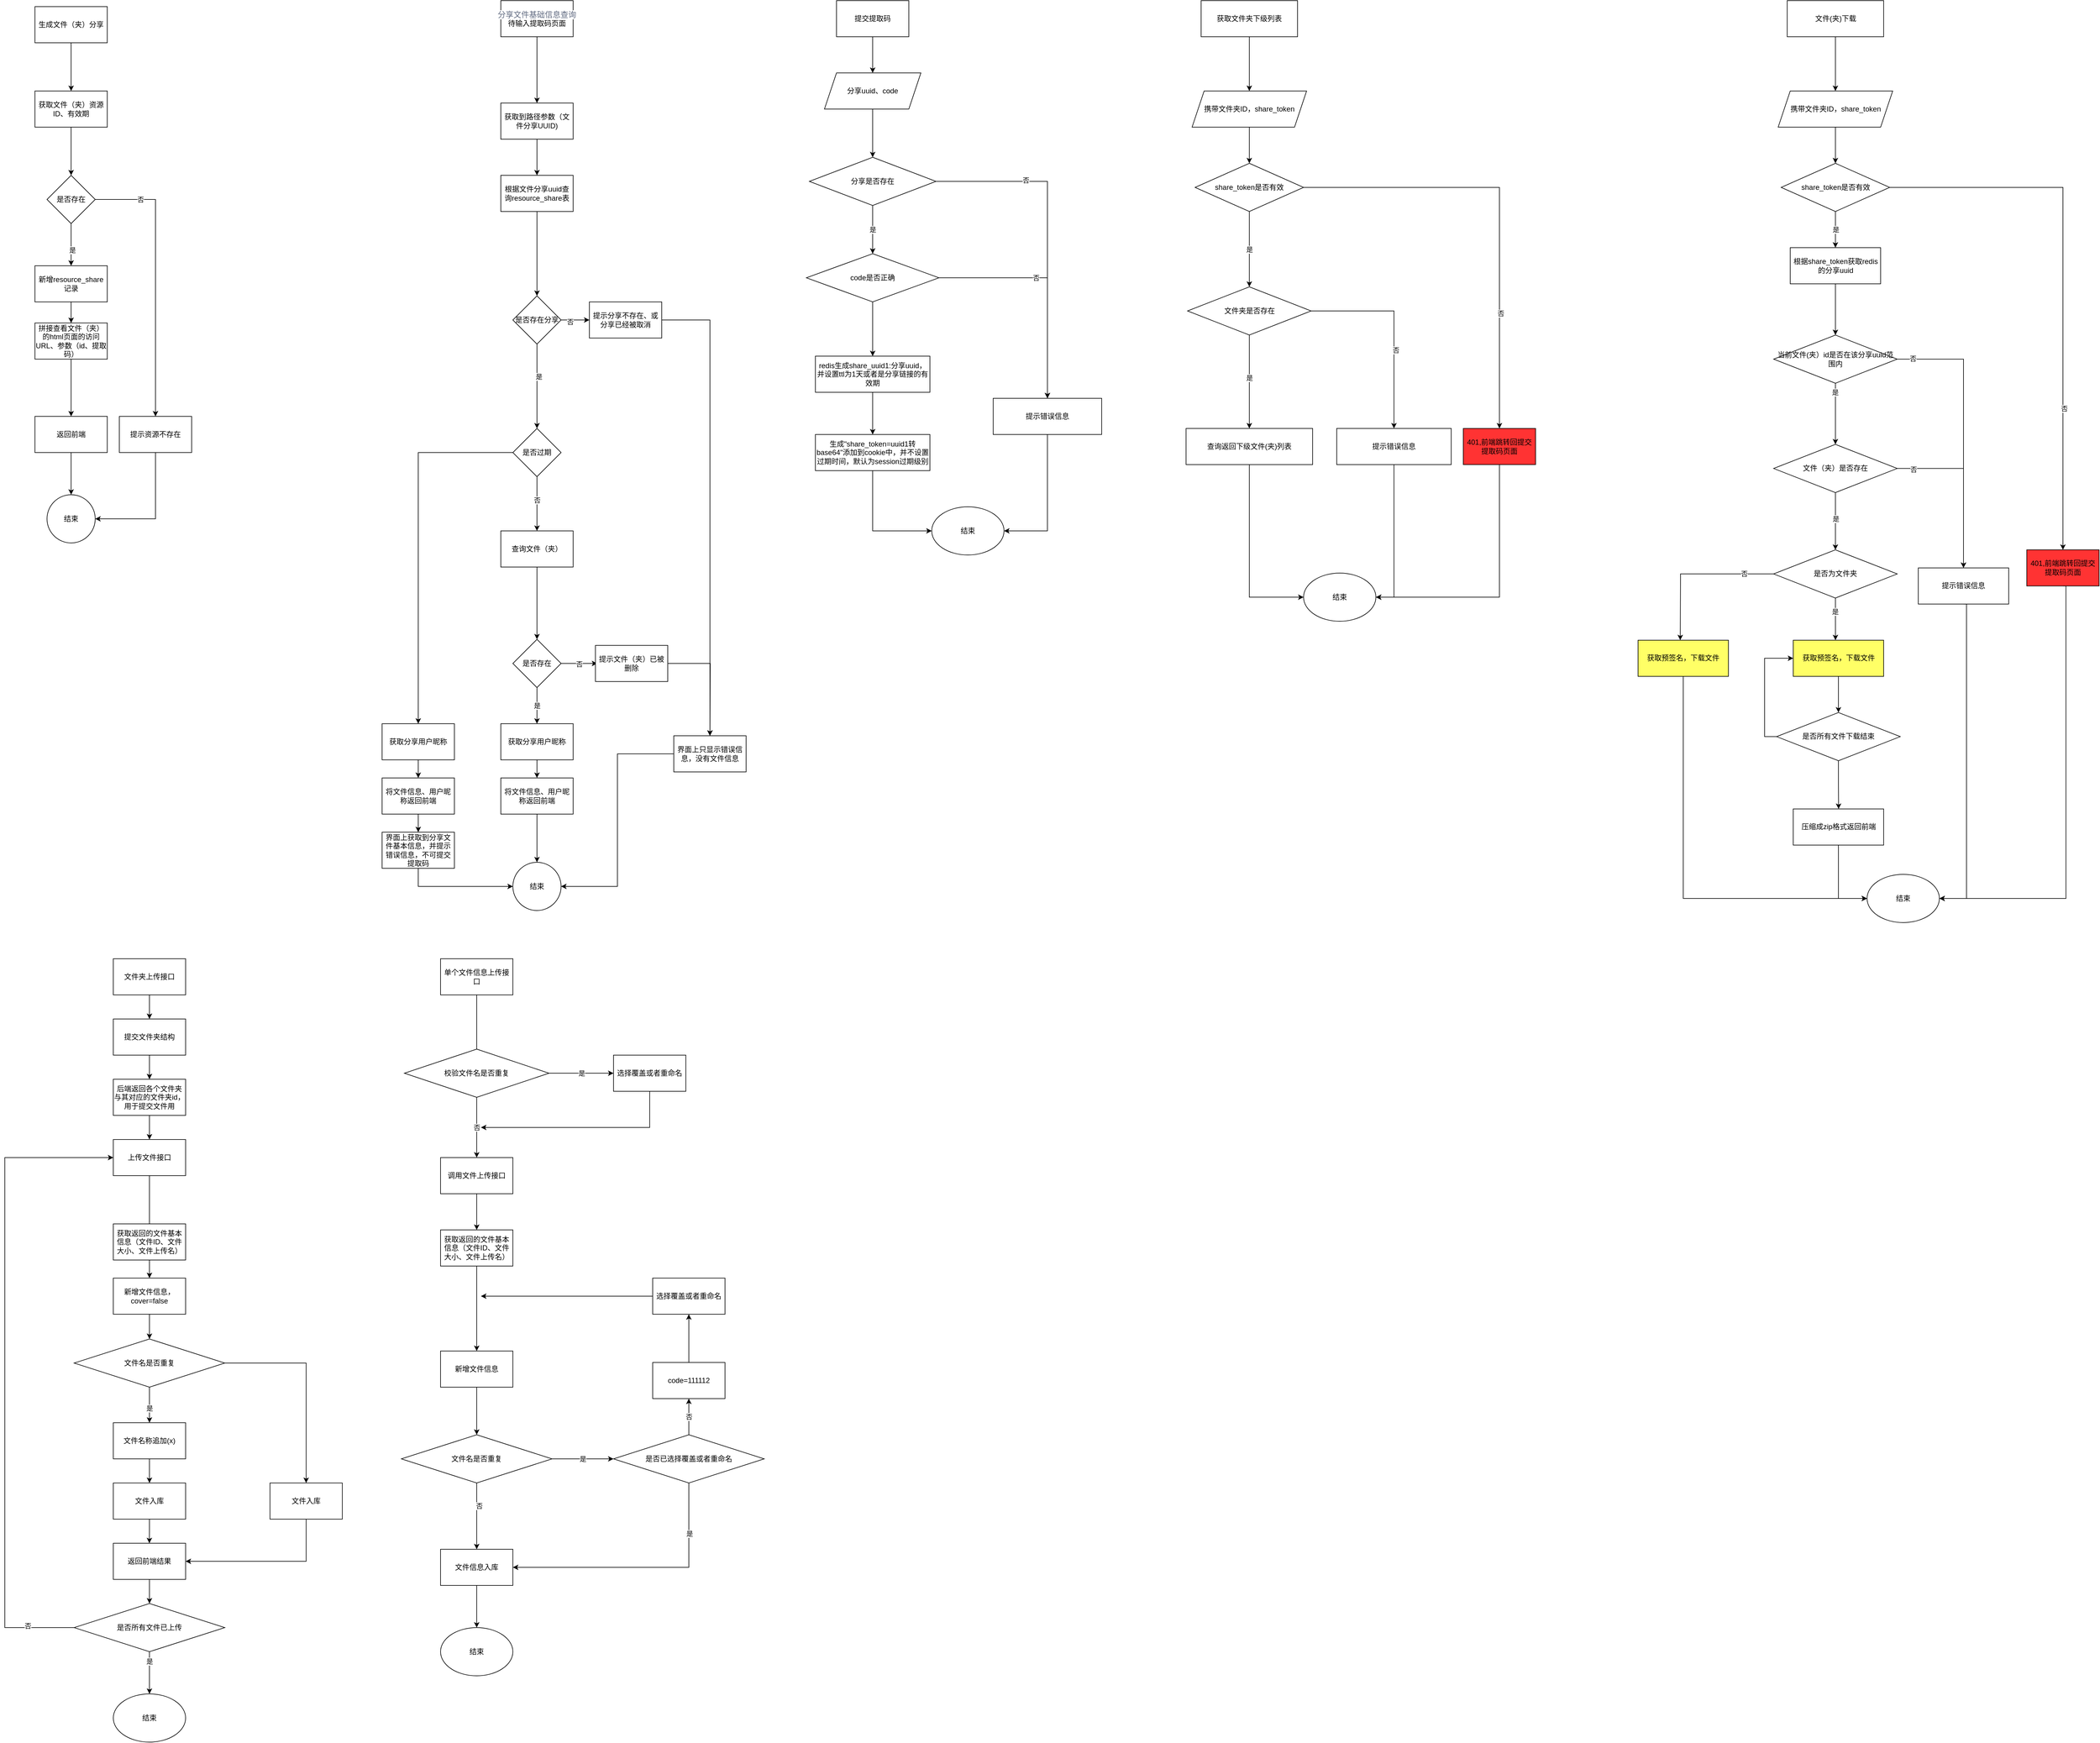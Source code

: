 <mxfile version="21.3.2" type="github">
  <diagram name="第 1 页" id="37nhzle9u0SKA33fkqQB">
    <mxGraphModel dx="4521" dy="644" grid="1" gridSize="10" guides="1" tooltips="1" connect="1" arrows="1" fold="1" page="1" pageScale="1" pageWidth="3300" pageHeight="4681" math="0" shadow="0">
      <root>
        <mxCell id="0" />
        <mxCell id="1" parent="0" />
        <mxCell id="QX1EWE-4HNn0DnZQfxOE-3" value="" style="edgeStyle=orthogonalEdgeStyle;rounded=0;orthogonalLoop=1;jettySize=auto;html=1;" parent="1" source="QX1EWE-4HNn0DnZQfxOE-1" target="QX1EWE-4HNn0DnZQfxOE-2" edge="1">
          <mxGeometry relative="1" as="geometry" />
        </mxCell>
        <mxCell id="QX1EWE-4HNn0DnZQfxOE-1" value="生成文件（夹）分享" style="rounded=0;whiteSpace=wrap;html=1;" parent="1" vertex="1">
          <mxGeometry x="-210" y="80" width="120" height="60" as="geometry" />
        </mxCell>
        <mxCell id="QX1EWE-4HNn0DnZQfxOE-16" value="" style="edgeStyle=orthogonalEdgeStyle;rounded=0;orthogonalLoop=1;jettySize=auto;html=1;" parent="1" source="QX1EWE-4HNn0DnZQfxOE-2" edge="1">
          <mxGeometry relative="1" as="geometry">
            <mxPoint x="-150" y="360" as="targetPoint" />
          </mxGeometry>
        </mxCell>
        <mxCell id="QX1EWE-4HNn0DnZQfxOE-2" value="获取文件（夹）资源ID、有效期" style="whiteSpace=wrap;html=1;rounded=0;" parent="1" vertex="1">
          <mxGeometry x="-210" y="220" width="120" height="60" as="geometry" />
        </mxCell>
        <mxCell id="QX1EWE-4HNn0DnZQfxOE-18" value="" style="edgeStyle=orthogonalEdgeStyle;rounded=0;orthogonalLoop=1;jettySize=auto;html=1;exitX=0.5;exitY=1;exitDx=0;exitDy=0;entryX=0.5;entryY=0;entryDx=0;entryDy=0;" parent="1" source="aEUXDC6EPmX7xZ4SOM1j-1" target="aEUXDC6EPmX7xZ4SOM1j-6" edge="1">
          <mxGeometry relative="1" as="geometry">
            <mxPoint x="-150" y="420" as="sourcePoint" />
            <mxPoint x="-70" y="480" as="targetPoint" />
          </mxGeometry>
        </mxCell>
        <mxCell id="aEUXDC6EPmX7xZ4SOM1j-3" value="是" style="edgeLabel;html=1;align=center;verticalAlign=middle;resizable=0;points=[];" parent="QX1EWE-4HNn0DnZQfxOE-18" vertex="1" connectable="0">
          <mxGeometry x="0.24" y="2" relative="1" as="geometry">
            <mxPoint as="offset" />
          </mxGeometry>
        </mxCell>
        <mxCell id="QX1EWE-4HNn0DnZQfxOE-13" value="" style="edgeStyle=orthogonalEdgeStyle;rounded=0;orthogonalLoop=1;jettySize=auto;html=1;" parent="1" source="QX1EWE-4HNn0DnZQfxOE-10" target="QX1EWE-4HNn0DnZQfxOE-12" edge="1">
          <mxGeometry relative="1" as="geometry" />
        </mxCell>
        <mxCell id="QX1EWE-4HNn0DnZQfxOE-10" value="返回前端" style="whiteSpace=wrap;html=1;rounded=0;" parent="1" vertex="1">
          <mxGeometry x="-210" y="760" width="120" height="60" as="geometry" />
        </mxCell>
        <mxCell id="QX1EWE-4HNn0DnZQfxOE-12" value="结束" style="ellipse;whiteSpace=wrap;html=1;rounded=0;" parent="1" vertex="1">
          <mxGeometry x="-190" y="890" width="80" height="80" as="geometry" />
        </mxCell>
        <mxCell id="aU1LqzAQT_UT4UO_2KOo-6" style="edgeStyle=orthogonalEdgeStyle;rounded=0;orthogonalLoop=1;jettySize=auto;html=1;entryX=0.5;entryY=0;entryDx=0;entryDy=0;" parent="1" source="QX1EWE-4HNn0DnZQfxOE-17" target="QX1EWE-4HNn0DnZQfxOE-10" edge="1">
          <mxGeometry relative="1" as="geometry" />
        </mxCell>
        <mxCell id="QX1EWE-4HNn0DnZQfxOE-17" value="拼接查看文件（夹）的html页面的访问URL、参数（id、提取码）" style="whiteSpace=wrap;html=1;rounded=0;" parent="1" vertex="1">
          <mxGeometry x="-210" y="605" width="120" height="60" as="geometry" />
        </mxCell>
        <mxCell id="QX1EWE-4HNn0DnZQfxOE-24" value="" style="edgeStyle=orthogonalEdgeStyle;rounded=0;orthogonalLoop=1;jettySize=auto;html=1;" parent="1" source="QX1EWE-4HNn0DnZQfxOE-22" target="QX1EWE-4HNn0DnZQfxOE-23" edge="1">
          <mxGeometry relative="1" as="geometry" />
        </mxCell>
        <mxCell id="QX1EWE-4HNn0DnZQfxOE-22" value="&lt;div class=&quot;ant-col-8 colName&quot; style=&quot;box-sizing: border-box ; margin: 0px ; padding: 0px ; position: relative ; min-height: 1px ; float: left ; width: 362.125px ; overflow: hidden ; text-overflow: ellipsis ; color: rgba(13 , 27 , 62 , 0.65) ; font-family: , &amp;#34;blinkmacsystemfont&amp;#34; , &amp;#34;segoe ui&amp;#34; , &amp;#34;roboto&amp;#34; , &amp;#34;helvetica neue&amp;#34; , &amp;#34;helvetica&amp;#34; , &amp;#34;pingfang sc&amp;#34; , &amp;#34;hiragino sans gb&amp;#34; , &amp;#34;microsoft yahei&amp;#34; , &amp;#34;simsun&amp;#34; , sans-serif ; font-size: 13px ; background-color: rgb(255 , 255 , 255)&quot;&gt;分享文件基础信息查询&lt;/div&gt;待输入提取码页面" style="rounded=0;whiteSpace=wrap;html=1;" parent="1" vertex="1">
          <mxGeometry x="563" y="70" width="120" height="60" as="geometry" />
        </mxCell>
        <mxCell id="aU1LqzAQT_UT4UO_2KOo-7" style="edgeStyle=orthogonalEdgeStyle;rounded=0;orthogonalLoop=1;jettySize=auto;html=1;entryX=0.5;entryY=0;entryDx=0;entryDy=0;" parent="1" source="QX1EWE-4HNn0DnZQfxOE-23" target="QX1EWE-4HNn0DnZQfxOE-32" edge="1">
          <mxGeometry relative="1" as="geometry">
            <mxPoint x="623" y="470.0" as="targetPoint" />
          </mxGeometry>
        </mxCell>
        <mxCell id="QX1EWE-4HNn0DnZQfxOE-23" value="获取到路径参数（文件分享UUID)" style="whiteSpace=wrap;html=1;rounded=0;" parent="1" vertex="1">
          <mxGeometry x="563" y="240" width="120" height="60" as="geometry" />
        </mxCell>
        <mxCell id="QX1EWE-4HNn0DnZQfxOE-36" value="" style="edgeStyle=orthogonalEdgeStyle;rounded=0;orthogonalLoop=1;jettySize=auto;html=1;" parent="1" source="QX1EWE-4HNn0DnZQfxOE-32" target="aEUXDC6EPmX7xZ4SOM1j-21" edge="1">
          <mxGeometry relative="1" as="geometry">
            <mxPoint x="623" y="460" as="targetPoint" />
          </mxGeometry>
        </mxCell>
        <mxCell id="QX1EWE-4HNn0DnZQfxOE-32" value="根据文件分享uuid查询resource_share表" style="whiteSpace=wrap;html=1;rounded=0;" parent="1" vertex="1">
          <mxGeometry x="563" y="360" width="120" height="60" as="geometry" />
        </mxCell>
        <mxCell id="QX1EWE-4HNn0DnZQfxOE-43" value="" style="edgeStyle=orthogonalEdgeStyle;rounded=0;orthogonalLoop=1;jettySize=auto;html=1;" parent="1" source="QX1EWE-4HNn0DnZQfxOE-35" target="QX1EWE-4HNn0DnZQfxOE-42" edge="1">
          <mxGeometry relative="1" as="geometry" />
        </mxCell>
        <mxCell id="QX1EWE-4HNn0DnZQfxOE-44" value="否" style="edgeLabel;html=1;align=center;verticalAlign=middle;resizable=0;points=[];" parent="QX1EWE-4HNn0DnZQfxOE-43" vertex="1" connectable="0">
          <mxGeometry x="-0.167" relative="1" as="geometry">
            <mxPoint y="1" as="offset" />
          </mxGeometry>
        </mxCell>
        <mxCell id="j1UiohagzKCdBn73cwp9-7" style="edgeStyle=orthogonalEdgeStyle;rounded=0;orthogonalLoop=1;jettySize=auto;html=1;" parent="1" source="QX1EWE-4HNn0DnZQfxOE-35" target="Nn34e_D6-jzWnd1NR4TE-65" edge="1">
          <mxGeometry relative="1" as="geometry">
            <mxPoint x="486" y="820" as="targetPoint" />
          </mxGeometry>
        </mxCell>
        <mxCell id="QX1EWE-4HNn0DnZQfxOE-35" value="是否过期" style="rhombus;whiteSpace=wrap;html=1;rounded=0;" parent="1" vertex="1">
          <mxGeometry x="583" y="780" width="80" height="80" as="geometry" />
        </mxCell>
        <mxCell id="QX1EWE-4HNn0DnZQfxOE-46" value="" style="edgeStyle=orthogonalEdgeStyle;rounded=0;orthogonalLoop=1;jettySize=auto;html=1;" parent="1" source="QX1EWE-4HNn0DnZQfxOE-42" target="QX1EWE-4HNn0DnZQfxOE-45" edge="1">
          <mxGeometry relative="1" as="geometry" />
        </mxCell>
        <mxCell id="QX1EWE-4HNn0DnZQfxOE-42" value="查询文件（夹）" style="whiteSpace=wrap;html=1;rounded=0;" parent="1" vertex="1">
          <mxGeometry x="563" y="950" width="120" height="60" as="geometry" />
        </mxCell>
        <mxCell id="QX1EWE-4HNn0DnZQfxOE-48" value="否" style="edgeStyle=orthogonalEdgeStyle;rounded=0;orthogonalLoop=1;jettySize=auto;html=1;" parent="1" source="QX1EWE-4HNn0DnZQfxOE-45" edge="1">
          <mxGeometry relative="1" as="geometry">
            <mxPoint x="723" y="1170" as="targetPoint" />
          </mxGeometry>
        </mxCell>
        <mxCell id="aU1LqzAQT_UT4UO_2KOo-4" value="是" style="edgeStyle=orthogonalEdgeStyle;rounded=0;orthogonalLoop=1;jettySize=auto;html=1;" parent="1" source="QX1EWE-4HNn0DnZQfxOE-45" target="Nn34e_D6-jzWnd1NR4TE-24" edge="1">
          <mxGeometry relative="1" as="geometry">
            <mxPoint x="623" y="1250" as="targetPoint" />
          </mxGeometry>
        </mxCell>
        <mxCell id="QX1EWE-4HNn0DnZQfxOE-45" value="是否存在" style="rhombus;whiteSpace=wrap;html=1;rounded=0;" parent="1" vertex="1">
          <mxGeometry x="583" y="1130" width="80" height="80" as="geometry" />
        </mxCell>
        <mxCell id="U7DTPENzPVOVYZRMsO9u-4" style="edgeStyle=orthogonalEdgeStyle;rounded=0;orthogonalLoop=1;jettySize=auto;html=1;entryX=0.5;entryY=0;entryDx=0;entryDy=0;" parent="1" source="QX1EWE-4HNn0DnZQfxOE-47" edge="1">
          <mxGeometry relative="1" as="geometry">
            <mxPoint x="910" y="1290" as="targetPoint" />
          </mxGeometry>
        </mxCell>
        <mxCell id="QX1EWE-4HNn0DnZQfxOE-47" value="提示文件（夹）已被删除" style="whiteSpace=wrap;html=1;rounded=0;" parent="1" vertex="1">
          <mxGeometry x="720" y="1140" width="120" height="60" as="geometry" />
        </mxCell>
        <mxCell id="QX1EWE-4HNn0DnZQfxOE-54" value="结束" style="ellipse;whiteSpace=wrap;html=1;rounded=0;" parent="1" vertex="1">
          <mxGeometry x="583" y="1500" width="80" height="80" as="geometry" />
        </mxCell>
        <mxCell id="aEUXDC6EPmX7xZ4SOM1j-8" style="edgeStyle=orthogonalEdgeStyle;rounded=0;orthogonalLoop=1;jettySize=auto;html=1;" parent="1" source="aEUXDC6EPmX7xZ4SOM1j-1" target="aEUXDC6EPmX7xZ4SOM1j-9" edge="1">
          <mxGeometry relative="1" as="geometry">
            <mxPoint x="-10" y="852" as="targetPoint" />
          </mxGeometry>
        </mxCell>
        <mxCell id="aEUXDC6EPmX7xZ4SOM1j-11" value="否" style="edgeLabel;html=1;align=center;verticalAlign=middle;resizable=0;points=[];" parent="aEUXDC6EPmX7xZ4SOM1j-8" vertex="1" connectable="0">
          <mxGeometry x="-0.673" relative="1" as="geometry">
            <mxPoint as="offset" />
          </mxGeometry>
        </mxCell>
        <mxCell id="aEUXDC6EPmX7xZ4SOM1j-1" value="是否存在" style="rhombus;whiteSpace=wrap;html=1;" parent="1" vertex="1">
          <mxGeometry x="-190" y="360" width="80" height="80" as="geometry" />
        </mxCell>
        <mxCell id="aEUXDC6EPmX7xZ4SOM1j-7" value="" style="edgeStyle=orthogonalEdgeStyle;rounded=0;orthogonalLoop=1;jettySize=auto;html=1;" parent="1" source="aEUXDC6EPmX7xZ4SOM1j-6" target="QX1EWE-4HNn0DnZQfxOE-17" edge="1">
          <mxGeometry relative="1" as="geometry" />
        </mxCell>
        <mxCell id="aEUXDC6EPmX7xZ4SOM1j-6" value="新增resource_share记录" style="rounded=0;whiteSpace=wrap;html=1;" parent="1" vertex="1">
          <mxGeometry x="-210" y="510" width="120" height="60" as="geometry" />
        </mxCell>
        <mxCell id="aEUXDC6EPmX7xZ4SOM1j-10" style="edgeStyle=orthogonalEdgeStyle;rounded=0;orthogonalLoop=1;jettySize=auto;html=1;entryX=1;entryY=0.5;entryDx=0;entryDy=0;" parent="1" source="aEUXDC6EPmX7xZ4SOM1j-9" target="QX1EWE-4HNn0DnZQfxOE-12" edge="1">
          <mxGeometry relative="1" as="geometry">
            <Array as="points">
              <mxPoint x="-10" y="930" />
            </Array>
          </mxGeometry>
        </mxCell>
        <mxCell id="aEUXDC6EPmX7xZ4SOM1j-9" value="提示资源不存在" style="rounded=0;whiteSpace=wrap;html=1;" parent="1" vertex="1">
          <mxGeometry x="-70" y="760" width="120" height="60" as="geometry" />
        </mxCell>
        <mxCell id="aEUXDC6EPmX7xZ4SOM1j-16" style="edgeStyle=orthogonalEdgeStyle;rounded=0;orthogonalLoop=1;jettySize=auto;html=1;entryX=0.5;entryY=0;entryDx=0;entryDy=0;exitX=0.5;exitY=1;exitDx=0;exitDy=0;" parent="1" source="aEUXDC6EPmX7xZ4SOM1j-21" target="QX1EWE-4HNn0DnZQfxOE-35" edge="1">
          <mxGeometry relative="1" as="geometry">
            <mxPoint x="620" y="720" as="sourcePoint" />
            <Array as="points">
              <mxPoint x="623" y="680" />
              <mxPoint x="623" y="680" />
            </Array>
          </mxGeometry>
        </mxCell>
        <mxCell id="aEUXDC6EPmX7xZ4SOM1j-17" value="是" style="edgeLabel;html=1;align=center;verticalAlign=middle;resizable=0;points=[];" parent="aEUXDC6EPmX7xZ4SOM1j-16" vertex="1" connectable="0">
          <mxGeometry x="-0.245" y="3" relative="1" as="geometry">
            <mxPoint y="1" as="offset" />
          </mxGeometry>
        </mxCell>
        <mxCell id="aEUXDC6EPmX7xZ4SOM1j-22" style="edgeStyle=orthogonalEdgeStyle;rounded=0;orthogonalLoop=1;jettySize=auto;html=1;" parent="1" source="aEUXDC6EPmX7xZ4SOM1j-21" target="aEUXDC6EPmX7xZ4SOM1j-23" edge="1">
          <mxGeometry relative="1" as="geometry">
            <mxPoint x="720" y="580" as="targetPoint" />
          </mxGeometry>
        </mxCell>
        <mxCell id="aEUXDC6EPmX7xZ4SOM1j-26" value="否" style="edgeLabel;html=1;align=center;verticalAlign=middle;resizable=0;points=[];" parent="aEUXDC6EPmX7xZ4SOM1j-22" vertex="1" connectable="0">
          <mxGeometry x="-0.38" y="-2" relative="1" as="geometry">
            <mxPoint y="1" as="offset" />
          </mxGeometry>
        </mxCell>
        <mxCell id="aEUXDC6EPmX7xZ4SOM1j-21" value="是否存在分享" style="rhombus;whiteSpace=wrap;html=1;" parent="1" vertex="1">
          <mxGeometry x="583" y="560" width="80" height="80" as="geometry" />
        </mxCell>
        <mxCell id="j1UiohagzKCdBn73cwp9-2" style="edgeStyle=orthogonalEdgeStyle;rounded=0;orthogonalLoop=1;jettySize=auto;html=1;" parent="1" source="aEUXDC6EPmX7xZ4SOM1j-23" target="j1UiohagzKCdBn73cwp9-3" edge="1">
          <mxGeometry relative="1" as="geometry">
            <mxPoint x="910.0" y="1290" as="targetPoint" />
          </mxGeometry>
        </mxCell>
        <mxCell id="aEUXDC6EPmX7xZ4SOM1j-23" value="提示分享不存在、或分享已经被取消" style="rounded=0;whiteSpace=wrap;html=1;" parent="1" vertex="1">
          <mxGeometry x="710" y="570" width="120" height="60" as="geometry" />
        </mxCell>
        <mxCell id="JEY8M_b-aeZlk2IxCc60-3" style="edgeStyle=orthogonalEdgeStyle;rounded=0;orthogonalLoop=1;jettySize=auto;html=1;entryX=0.5;entryY=0;entryDx=0;entryDy=0;" parent="1" source="JEY8M_b-aeZlk2IxCc60-1" target="JEY8M_b-aeZlk2IxCc60-2" edge="1">
          <mxGeometry relative="1" as="geometry" />
        </mxCell>
        <mxCell id="JEY8M_b-aeZlk2IxCc60-1" value="获取文件夹下级列表" style="rounded=0;whiteSpace=wrap;html=1;" parent="1" vertex="1">
          <mxGeometry x="1725" y="70" width="160" height="60" as="geometry" />
        </mxCell>
        <mxCell id="JEY8M_b-aeZlk2IxCc60-8" style="edgeStyle=orthogonalEdgeStyle;rounded=0;orthogonalLoop=1;jettySize=auto;html=1;" parent="1" source="JEY8M_b-aeZlk2IxCc60-2" target="JEY8M_b-aeZlk2IxCc60-5" edge="1">
          <mxGeometry relative="1" as="geometry" />
        </mxCell>
        <mxCell id="JEY8M_b-aeZlk2IxCc60-2" value="携带文件夹ID，share_token" style="shape=parallelogram;perimeter=parallelogramPerimeter;whiteSpace=wrap;html=1;fixedSize=1;" parent="1" vertex="1">
          <mxGeometry x="1710" y="220" width="190" height="60" as="geometry" />
        </mxCell>
        <mxCell id="JEY8M_b-aeZlk2IxCc60-9" value="是" style="edgeStyle=orthogonalEdgeStyle;rounded=0;orthogonalLoop=1;jettySize=auto;html=1;" parent="1" source="JEY8M_b-aeZlk2IxCc60-5" target="JEY8M_b-aeZlk2IxCc60-6" edge="1">
          <mxGeometry relative="1" as="geometry" />
        </mxCell>
        <mxCell id="j1UiohagzKCdBn73cwp9-20" style="edgeStyle=orthogonalEdgeStyle;rounded=0;orthogonalLoop=1;jettySize=auto;html=1;entryX=0.5;entryY=0;entryDx=0;entryDy=0;" parent="1" source="JEY8M_b-aeZlk2IxCc60-5" target="j1UiohagzKCdBn73cwp9-19" edge="1">
          <mxGeometry relative="1" as="geometry" />
        </mxCell>
        <mxCell id="j1UiohagzKCdBn73cwp9-21" value="否" style="edgeLabel;html=1;align=center;verticalAlign=middle;resizable=0;points=[];" parent="j1UiohagzKCdBn73cwp9-20" vertex="1" connectable="0">
          <mxGeometry x="0.472" y="2" relative="1" as="geometry">
            <mxPoint as="offset" />
          </mxGeometry>
        </mxCell>
        <mxCell id="JEY8M_b-aeZlk2IxCc60-5" value="share_token是否有效" style="rhombus;whiteSpace=wrap;html=1;" parent="1" vertex="1">
          <mxGeometry x="1715" y="340" width="180" height="80" as="geometry" />
        </mxCell>
        <mxCell id="j1UiohagzKCdBn73cwp9-22" style="edgeStyle=orthogonalEdgeStyle;rounded=0;orthogonalLoop=1;jettySize=auto;html=1;entryX=0.5;entryY=0;entryDx=0;entryDy=0;" parent="1" source="JEY8M_b-aeZlk2IxCc60-6" target="JEY8M_b-aeZlk2IxCc60-13" edge="1">
          <mxGeometry relative="1" as="geometry" />
        </mxCell>
        <mxCell id="j1UiohagzKCdBn73cwp9-25" value="否" style="edgeLabel;html=1;align=center;verticalAlign=middle;resizable=0;points=[];" parent="j1UiohagzKCdBn73cwp9-22" vertex="1" connectable="0">
          <mxGeometry x="0.215" y="3" relative="1" as="geometry">
            <mxPoint as="offset" />
          </mxGeometry>
        </mxCell>
        <mxCell id="j1UiohagzKCdBn73cwp9-23" style="edgeStyle=orthogonalEdgeStyle;rounded=0;orthogonalLoop=1;jettySize=auto;html=1;entryX=0.5;entryY=0;entryDx=0;entryDy=0;" parent="1" source="JEY8M_b-aeZlk2IxCc60-6" target="JEY8M_b-aeZlk2IxCc60-11" edge="1">
          <mxGeometry relative="1" as="geometry" />
        </mxCell>
        <mxCell id="j1UiohagzKCdBn73cwp9-24" value="是" style="edgeLabel;html=1;align=center;verticalAlign=middle;resizable=0;points=[];" parent="j1UiohagzKCdBn73cwp9-23" vertex="1" connectable="0">
          <mxGeometry x="-0.085" relative="1" as="geometry">
            <mxPoint as="offset" />
          </mxGeometry>
        </mxCell>
        <mxCell id="JEY8M_b-aeZlk2IxCc60-6" value="文件夹是否存在" style="rhombus;whiteSpace=wrap;html=1;" parent="1" vertex="1">
          <mxGeometry x="1702.5" y="545" width="205" height="80" as="geometry" />
        </mxCell>
        <mxCell id="JEY8M_b-aeZlk2IxCc60-15" style="edgeStyle=orthogonalEdgeStyle;rounded=0;orthogonalLoop=1;jettySize=auto;html=1;" parent="1" source="JEY8M_b-aeZlk2IxCc60-11" target="JEY8M_b-aeZlk2IxCc60-14" edge="1">
          <mxGeometry relative="1" as="geometry">
            <Array as="points">
              <mxPoint x="1805" y="1060" />
            </Array>
          </mxGeometry>
        </mxCell>
        <mxCell id="JEY8M_b-aeZlk2IxCc60-11" value="查询返回下级文件(夹)列表" style="rounded=0;whiteSpace=wrap;html=1;" parent="1" vertex="1">
          <mxGeometry x="1700" y="780" width="210" height="60" as="geometry" />
        </mxCell>
        <mxCell id="JEY8M_b-aeZlk2IxCc60-20" style="edgeStyle=orthogonalEdgeStyle;rounded=0;orthogonalLoop=1;jettySize=auto;html=1;entryX=1;entryY=0.5;entryDx=0;entryDy=0;exitX=0.5;exitY=1;exitDx=0;exitDy=0;" parent="1" source="JEY8M_b-aeZlk2IxCc60-13" target="JEY8M_b-aeZlk2IxCc60-14" edge="1">
          <mxGeometry relative="1" as="geometry">
            <Array as="points">
              <mxPoint x="2045" y="1060" />
            </Array>
          </mxGeometry>
        </mxCell>
        <mxCell id="JEY8M_b-aeZlk2IxCc60-13" value="提示错误信息" style="rounded=0;whiteSpace=wrap;html=1;" parent="1" vertex="1">
          <mxGeometry x="1950" y="780" width="190" height="60" as="geometry" />
        </mxCell>
        <mxCell id="JEY8M_b-aeZlk2IxCc60-14" value="结束" style="ellipse;whiteSpace=wrap;html=1;" parent="1" vertex="1">
          <mxGeometry x="1895" y="1020" width="120" height="80" as="geometry" />
        </mxCell>
        <mxCell id="Nn34e_D6-jzWnd1NR4TE-2" style="edgeStyle=orthogonalEdgeStyle;rounded=0;orthogonalLoop=1;jettySize=auto;html=1;exitX=0;exitY=0.5;exitDx=0;exitDy=0;entryX=1;entryY=0.5;entryDx=0;entryDy=0;" parent="1" source="j1UiohagzKCdBn73cwp9-3" target="QX1EWE-4HNn0DnZQfxOE-54" edge="1">
          <mxGeometry relative="1" as="geometry">
            <mxPoint x="910" y="1350" as="sourcePoint" />
          </mxGeometry>
        </mxCell>
        <mxCell id="j1UiohagzKCdBn73cwp9-3" value="界面上只显示错误信息，没有文件信息" style="rounded=0;whiteSpace=wrap;html=1;" parent="1" vertex="1">
          <mxGeometry x="850" y="1290" width="120" height="60" as="geometry" />
        </mxCell>
        <mxCell id="Nn34e_D6-jzWnd1NR4TE-70" style="edgeStyle=orthogonalEdgeStyle;rounded=0;orthogonalLoop=1;jettySize=auto;html=1;exitX=0.5;exitY=1;exitDx=0;exitDy=0;entryX=0;entryY=0.5;entryDx=0;entryDy=0;" parent="1" source="j1UiohagzKCdBn73cwp9-9" target="QX1EWE-4HNn0DnZQfxOE-54" edge="1">
          <mxGeometry relative="1" as="geometry" />
        </mxCell>
        <mxCell id="j1UiohagzKCdBn73cwp9-9" value="界面上获取到分享文件基本信息，并提示错误信息，不可提交提取码" style="rounded=0;whiteSpace=wrap;html=1;" parent="1" vertex="1">
          <mxGeometry x="366" y="1450" width="120" height="60" as="geometry" />
        </mxCell>
        <mxCell id="j1UiohagzKCdBn73cwp9-26" style="edgeStyle=orthogonalEdgeStyle;rounded=0;orthogonalLoop=1;jettySize=auto;html=1;entryX=1;entryY=0.5;entryDx=0;entryDy=0;exitX=0.5;exitY=1;exitDx=0;exitDy=0;" parent="1" source="j1UiohagzKCdBn73cwp9-19" target="JEY8M_b-aeZlk2IxCc60-14" edge="1">
          <mxGeometry relative="1" as="geometry">
            <Array as="points">
              <mxPoint x="2220" y="1060" />
            </Array>
          </mxGeometry>
        </mxCell>
        <mxCell id="j1UiohagzKCdBn73cwp9-19" value="401,前端跳转回提交提取码页面" style="rounded=0;whiteSpace=wrap;html=1;fillColor=#FF3333;" parent="1" vertex="1">
          <mxGeometry x="2160" y="780" width="120" height="60" as="geometry" />
        </mxCell>
        <mxCell id="j1UiohagzKCdBn73cwp9-27" style="edgeStyle=orthogonalEdgeStyle;rounded=0;orthogonalLoop=1;jettySize=auto;html=1;entryX=0.5;entryY=0;entryDx=0;entryDy=0;" parent="1" source="j1UiohagzKCdBn73cwp9-28" target="j1UiohagzKCdBn73cwp9-30" edge="1">
          <mxGeometry relative="1" as="geometry" />
        </mxCell>
        <mxCell id="j1UiohagzKCdBn73cwp9-28" value="文件(夹)下载" style="rounded=0;whiteSpace=wrap;html=1;" parent="1" vertex="1">
          <mxGeometry x="2697.5" y="70" width="160" height="60" as="geometry" />
        </mxCell>
        <mxCell id="j1UiohagzKCdBn73cwp9-29" style="edgeStyle=orthogonalEdgeStyle;rounded=0;orthogonalLoop=1;jettySize=auto;html=1;" parent="1" source="j1UiohagzKCdBn73cwp9-30" target="j1UiohagzKCdBn73cwp9-34" edge="1">
          <mxGeometry relative="1" as="geometry" />
        </mxCell>
        <mxCell id="j1UiohagzKCdBn73cwp9-30" value="携带文件夹ID，share_token" style="shape=parallelogram;perimeter=parallelogramPerimeter;whiteSpace=wrap;html=1;fixedSize=1;" parent="1" vertex="1">
          <mxGeometry x="2682.5" y="220" width="190" height="60" as="geometry" />
        </mxCell>
        <mxCell id="j1UiohagzKCdBn73cwp9-31" value="是" style="edgeStyle=orthogonalEdgeStyle;rounded=0;orthogonalLoop=1;jettySize=auto;html=1;" parent="1" source="j1UiohagzKCdBn73cwp9-34" target="Nn34e_D6-jzWnd1NR4TE-45" edge="1">
          <mxGeometry relative="1" as="geometry" />
        </mxCell>
        <mxCell id="j1UiohagzKCdBn73cwp9-32" style="edgeStyle=orthogonalEdgeStyle;rounded=0;orthogonalLoop=1;jettySize=auto;html=1;entryX=0.5;entryY=0;entryDx=0;entryDy=0;" parent="1" source="j1UiohagzKCdBn73cwp9-34" target="j1UiohagzKCdBn73cwp9-46" edge="1">
          <mxGeometry relative="1" as="geometry" />
        </mxCell>
        <mxCell id="j1UiohagzKCdBn73cwp9-33" value="否" style="edgeLabel;html=1;align=center;verticalAlign=middle;resizable=0;points=[];" parent="j1UiohagzKCdBn73cwp9-32" vertex="1" connectable="0">
          <mxGeometry x="0.472" y="2" relative="1" as="geometry">
            <mxPoint as="offset" />
          </mxGeometry>
        </mxCell>
        <mxCell id="j1UiohagzKCdBn73cwp9-34" value="share_token是否有效" style="rhombus;whiteSpace=wrap;html=1;" parent="1" vertex="1">
          <mxGeometry x="2687.5" y="340" width="180" height="80" as="geometry" />
        </mxCell>
        <mxCell id="j1UiohagzKCdBn73cwp9-35" style="edgeStyle=orthogonalEdgeStyle;rounded=0;orthogonalLoop=1;jettySize=auto;html=1;entryX=0.5;entryY=0;entryDx=0;entryDy=0;" parent="1" source="j1UiohagzKCdBn73cwp9-39" target="j1UiohagzKCdBn73cwp9-43" edge="1">
          <mxGeometry relative="1" as="geometry" />
        </mxCell>
        <mxCell id="Nn34e_D6-jzWnd1NR4TE-56" value="否" style="edgeLabel;html=1;align=center;verticalAlign=middle;resizable=0;points=[];" parent="j1UiohagzKCdBn73cwp9-35" vertex="1" connectable="0">
          <mxGeometry x="-0.809" y="-1" relative="1" as="geometry">
            <mxPoint as="offset" />
          </mxGeometry>
        </mxCell>
        <mxCell id="j1UiohagzKCdBn73cwp9-37" style="edgeStyle=orthogonalEdgeStyle;rounded=0;orthogonalLoop=1;jettySize=auto;html=1;" parent="1" source="j1UiohagzKCdBn73cwp9-39" edge="1">
          <mxGeometry relative="1" as="geometry">
            <mxPoint x="2777.5" y="981.43" as="targetPoint" />
          </mxGeometry>
        </mxCell>
        <mxCell id="j1UiohagzKCdBn73cwp9-38" value="是" style="edgeLabel;html=1;align=center;verticalAlign=middle;resizable=0;points=[];" parent="j1UiohagzKCdBn73cwp9-37" vertex="1" connectable="0">
          <mxGeometry x="-0.085" relative="1" as="geometry">
            <mxPoint as="offset" />
          </mxGeometry>
        </mxCell>
        <mxCell id="j1UiohagzKCdBn73cwp9-39" value="文件（夹）是否存在" style="rhombus;whiteSpace=wrap;html=1;" parent="1" vertex="1">
          <mxGeometry x="2675" y="806.43" width="205" height="80" as="geometry" />
        </mxCell>
        <mxCell id="j1UiohagzKCdBn73cwp9-42" style="edgeStyle=orthogonalEdgeStyle;rounded=0;orthogonalLoop=1;jettySize=auto;html=1;entryX=1;entryY=0.5;entryDx=0;entryDy=0;exitX=0.5;exitY=1;exitDx=0;exitDy=0;" parent="1" source="j1UiohagzKCdBn73cwp9-43" target="j1UiohagzKCdBn73cwp9-44" edge="1">
          <mxGeometry relative="1" as="geometry">
            <Array as="points">
              <mxPoint x="2995" y="1560" />
            </Array>
          </mxGeometry>
        </mxCell>
        <mxCell id="j1UiohagzKCdBn73cwp9-43" value="提示错误信息" style="rounded=0;whiteSpace=wrap;html=1;" parent="1" vertex="1">
          <mxGeometry x="2915" y="1011.43" width="150" height="60" as="geometry" />
        </mxCell>
        <mxCell id="j1UiohagzKCdBn73cwp9-44" value="结束" style="ellipse;whiteSpace=wrap;html=1;" parent="1" vertex="1">
          <mxGeometry x="2830" y="1520" width="120" height="80" as="geometry" />
        </mxCell>
        <mxCell id="j1UiohagzKCdBn73cwp9-45" style="edgeStyle=orthogonalEdgeStyle;rounded=0;orthogonalLoop=1;jettySize=auto;html=1;entryX=1;entryY=0.5;entryDx=0;entryDy=0;exitX=0.5;exitY=1;exitDx=0;exitDy=0;" parent="1" source="j1UiohagzKCdBn73cwp9-46" target="j1UiohagzKCdBn73cwp9-44" edge="1">
          <mxGeometry relative="1" as="geometry">
            <Array as="points">
              <mxPoint x="3160" y="1560" />
            </Array>
          </mxGeometry>
        </mxCell>
        <mxCell id="j1UiohagzKCdBn73cwp9-46" value="401,前端跳转回提交提取码页面" style="rounded=0;whiteSpace=wrap;html=1;fillColor=#FF3333;" parent="1" vertex="1">
          <mxGeometry x="3095" y="981.43" width="120" height="60" as="geometry" />
        </mxCell>
        <mxCell id="Nn34e_D6-jzWnd1NR4TE-3" style="edgeStyle=orthogonalEdgeStyle;rounded=0;orthogonalLoop=1;jettySize=auto;html=1;" parent="1" source="Nn34e_D6-jzWnd1NR4TE-4" target="Nn34e_D6-jzWnd1NR4TE-6" edge="1">
          <mxGeometry relative="1" as="geometry" />
        </mxCell>
        <mxCell id="Nn34e_D6-jzWnd1NR4TE-4" value="提交提取码" style="rounded=0;whiteSpace=wrap;html=1;" parent="1" vertex="1">
          <mxGeometry x="1120" y="70" width="120" height="60" as="geometry" />
        </mxCell>
        <mxCell id="Nn34e_D6-jzWnd1NR4TE-5" style="edgeStyle=orthogonalEdgeStyle;rounded=0;orthogonalLoop=1;jettySize=auto;html=1;entryX=0.5;entryY=0;entryDx=0;entryDy=0;" parent="1" source="Nn34e_D6-jzWnd1NR4TE-6" target="Nn34e_D6-jzWnd1NR4TE-10" edge="1">
          <mxGeometry relative="1" as="geometry" />
        </mxCell>
        <mxCell id="Nn34e_D6-jzWnd1NR4TE-6" value="分享uuid、code" style="shape=parallelogram;perimeter=parallelogramPerimeter;whiteSpace=wrap;html=1;fixedSize=1;" parent="1" vertex="1">
          <mxGeometry x="1100" y="190" width="160" height="60" as="geometry" />
        </mxCell>
        <mxCell id="Nn34e_D6-jzWnd1NR4TE-7" value="是" style="edgeStyle=orthogonalEdgeStyle;rounded=0;orthogonalLoop=1;jettySize=auto;html=1;entryX=0.5;entryY=0;entryDx=0;entryDy=0;" parent="1" source="Nn34e_D6-jzWnd1NR4TE-10" target="Nn34e_D6-jzWnd1NR4TE-14" edge="1">
          <mxGeometry relative="1" as="geometry" />
        </mxCell>
        <mxCell id="Nn34e_D6-jzWnd1NR4TE-8" style="edgeStyle=orthogonalEdgeStyle;rounded=0;orthogonalLoop=1;jettySize=auto;html=1;" parent="1" source="Nn34e_D6-jzWnd1NR4TE-10" target="Nn34e_D6-jzWnd1NR4TE-20" edge="1">
          <mxGeometry relative="1" as="geometry" />
        </mxCell>
        <mxCell id="Nn34e_D6-jzWnd1NR4TE-9" value="否" style="edgeLabel;html=1;align=center;verticalAlign=middle;resizable=0;points=[];" parent="Nn34e_D6-jzWnd1NR4TE-8" vertex="1" connectable="0">
          <mxGeometry x="-0.453" y="2" relative="1" as="geometry">
            <mxPoint as="offset" />
          </mxGeometry>
        </mxCell>
        <mxCell id="Nn34e_D6-jzWnd1NR4TE-10" value="分享是否存在" style="rhombus;whiteSpace=wrap;html=1;" parent="1" vertex="1">
          <mxGeometry x="1075" y="330" width="210" height="80" as="geometry" />
        </mxCell>
        <mxCell id="Nn34e_D6-jzWnd1NR4TE-11" style="edgeStyle=orthogonalEdgeStyle;rounded=0;orthogonalLoop=1;jettySize=auto;html=1;" parent="1" source="Nn34e_D6-jzWnd1NR4TE-14" target="Nn34e_D6-jzWnd1NR4TE-22" edge="1">
          <mxGeometry relative="1" as="geometry" />
        </mxCell>
        <mxCell id="Nn34e_D6-jzWnd1NR4TE-12" style="edgeStyle=orthogonalEdgeStyle;rounded=0;orthogonalLoop=1;jettySize=auto;html=1;entryX=0.5;entryY=0;entryDx=0;entryDy=0;" parent="1" source="Nn34e_D6-jzWnd1NR4TE-14" target="Nn34e_D6-jzWnd1NR4TE-20" edge="1">
          <mxGeometry relative="1" as="geometry" />
        </mxCell>
        <mxCell id="Nn34e_D6-jzWnd1NR4TE-13" value="否" style="edgeLabel;html=1;align=center;verticalAlign=middle;resizable=0;points=[];" parent="Nn34e_D6-jzWnd1NR4TE-12" vertex="1" connectable="0">
          <mxGeometry x="-0.154" relative="1" as="geometry">
            <mxPoint as="offset" />
          </mxGeometry>
        </mxCell>
        <mxCell id="Nn34e_D6-jzWnd1NR4TE-14" value="code是否正确" style="rhombus;whiteSpace=wrap;html=1;" parent="1" vertex="1">
          <mxGeometry x="1070" y="490" width="220" height="80" as="geometry" />
        </mxCell>
        <mxCell id="Nn34e_D6-jzWnd1NR4TE-15" style="edgeStyle=orthogonalEdgeStyle;rounded=0;orthogonalLoop=1;jettySize=auto;html=1;entryX=0;entryY=0.5;entryDx=0;entryDy=0;" parent="1" source="Nn34e_D6-jzWnd1NR4TE-16" target="Nn34e_D6-jzWnd1NR4TE-21" edge="1">
          <mxGeometry relative="1" as="geometry">
            <mxPoint x="1180" y="850" as="targetPoint" />
            <Array as="points">
              <mxPoint x="1180" y="950" />
            </Array>
          </mxGeometry>
        </mxCell>
        <mxCell id="Nn34e_D6-jzWnd1NR4TE-16" value="生成&quot;share_token=uuid1转base64&quot;添加到cookie中，并不设置过期时间，默认为session过期级别" style="rounded=0;whiteSpace=wrap;html=1;" parent="1" vertex="1">
          <mxGeometry x="1085" y="790" width="190" height="60" as="geometry" />
        </mxCell>
        <mxCell id="Nn34e_D6-jzWnd1NR4TE-19" style="edgeStyle=orthogonalEdgeStyle;rounded=0;orthogonalLoop=1;jettySize=auto;html=1;entryX=1;entryY=0.5;entryDx=0;entryDy=0;" parent="1" source="Nn34e_D6-jzWnd1NR4TE-20" target="Nn34e_D6-jzWnd1NR4TE-21" edge="1">
          <mxGeometry relative="1" as="geometry" />
        </mxCell>
        <mxCell id="Nn34e_D6-jzWnd1NR4TE-20" value="提示错误信息" style="rounded=0;whiteSpace=wrap;html=1;" parent="1" vertex="1">
          <mxGeometry x="1380" y="730" width="180" height="60" as="geometry" />
        </mxCell>
        <mxCell id="Nn34e_D6-jzWnd1NR4TE-21" value="结束" style="ellipse;whiteSpace=wrap;html=1;" parent="1" vertex="1">
          <mxGeometry x="1278" y="910" width="120" height="80" as="geometry" />
        </mxCell>
        <mxCell id="Nn34e_D6-jzWnd1NR4TE-23" style="edgeStyle=orthogonalEdgeStyle;rounded=0;orthogonalLoop=1;jettySize=auto;html=1;exitX=0.5;exitY=1;exitDx=0;exitDy=0;entryX=0.5;entryY=0;entryDx=0;entryDy=0;" parent="1" source="Nn34e_D6-jzWnd1NR4TE-22" target="Nn34e_D6-jzWnd1NR4TE-16" edge="1">
          <mxGeometry relative="1" as="geometry" />
        </mxCell>
        <mxCell id="Nn34e_D6-jzWnd1NR4TE-22" value="redis生成share_uuid1:分享uuid，并设置ttl为1天或者是分享链接的有效期" style="rounded=0;whiteSpace=wrap;html=1;" parent="1" vertex="1">
          <mxGeometry x="1085" y="660" width="190" height="60" as="geometry" />
        </mxCell>
        <mxCell id="Nn34e_D6-jzWnd1NR4TE-26" style="edgeStyle=orthogonalEdgeStyle;rounded=0;orthogonalLoop=1;jettySize=auto;html=1;exitX=0.5;exitY=1;exitDx=0;exitDy=0;entryX=0.5;entryY=0;entryDx=0;entryDy=0;" parent="1" source="Nn34e_D6-jzWnd1NR4TE-24" target="Nn34e_D6-jzWnd1NR4TE-25" edge="1">
          <mxGeometry relative="1" as="geometry" />
        </mxCell>
        <mxCell id="Nn34e_D6-jzWnd1NR4TE-24" value="获取分享用户昵称" style="whiteSpace=wrap;html=1;rounded=0;" parent="1" vertex="1">
          <mxGeometry x="563" y="1270" width="120" height="60" as="geometry" />
        </mxCell>
        <mxCell id="Nn34e_D6-jzWnd1NR4TE-27" value="" style="edgeStyle=orthogonalEdgeStyle;rounded=0;orthogonalLoop=1;jettySize=auto;html=1;" parent="1" source="Nn34e_D6-jzWnd1NR4TE-25" target="QX1EWE-4HNn0DnZQfxOE-54" edge="1">
          <mxGeometry relative="1" as="geometry" />
        </mxCell>
        <mxCell id="Nn34e_D6-jzWnd1NR4TE-25" value="将文件信息、用户昵称返回前端" style="whiteSpace=wrap;html=1;rounded=0;" parent="1" vertex="1">
          <mxGeometry x="563" y="1360" width="120" height="60" as="geometry" />
        </mxCell>
        <mxCell id="Nn34e_D6-jzWnd1NR4TE-29" style="edgeStyle=orthogonalEdgeStyle;rounded=0;orthogonalLoop=1;jettySize=auto;html=1;exitX=0.5;exitY=1;exitDx=0;exitDy=0;" parent="1" source="Nn34e_D6-jzWnd1NR4TE-28" edge="1">
          <mxGeometry relative="1" as="geometry">
            <mxPoint x="2777.571" y="1131.43" as="targetPoint" />
            <Array as="points">
              <mxPoint x="2778" y="1081.43" />
              <mxPoint x="2778" y="1081.43" />
            </Array>
          </mxGeometry>
        </mxCell>
        <mxCell id="Nn34e_D6-jzWnd1NR4TE-31" value="是" style="edgeLabel;html=1;align=center;verticalAlign=middle;resizable=0;points=[];" parent="Nn34e_D6-jzWnd1NR4TE-29" vertex="1" connectable="0">
          <mxGeometry x="-0.366" y="-1" relative="1" as="geometry">
            <mxPoint as="offset" />
          </mxGeometry>
        </mxCell>
        <mxCell id="Nn34e_D6-jzWnd1NR4TE-39" style="edgeStyle=orthogonalEdgeStyle;rounded=0;orthogonalLoop=1;jettySize=auto;html=1;exitX=0;exitY=0.5;exitDx=0;exitDy=0;" parent="1" source="Nn34e_D6-jzWnd1NR4TE-28" edge="1">
          <mxGeometry relative="1" as="geometry">
            <mxPoint x="2520" y="1131.43" as="targetPoint" />
          </mxGeometry>
        </mxCell>
        <mxCell id="Nn34e_D6-jzWnd1NR4TE-41" value="否" style="edgeLabel;html=1;align=center;verticalAlign=middle;resizable=0;points=[];" parent="Nn34e_D6-jzWnd1NR4TE-39" vertex="1" connectable="0">
          <mxGeometry x="-0.627" y="-1" relative="1" as="geometry">
            <mxPoint as="offset" />
          </mxGeometry>
        </mxCell>
        <mxCell id="Nn34e_D6-jzWnd1NR4TE-28" value="是否为文件夹" style="rhombus;whiteSpace=wrap;html=1;" parent="1" vertex="1">
          <mxGeometry x="2675" y="981.43" width="205" height="80" as="geometry" />
        </mxCell>
        <mxCell id="Nn34e_D6-jzWnd1NR4TE-32" style="edgeStyle=orthogonalEdgeStyle;rounded=0;orthogonalLoop=1;jettySize=auto;html=1;exitX=0.5;exitY=1;exitDx=0;exitDy=0;" parent="1" source="Nn34e_D6-jzWnd1NR4TE-30" edge="1">
          <mxGeometry relative="1" as="geometry">
            <mxPoint x="2782.5" y="1251.43" as="targetPoint" />
          </mxGeometry>
        </mxCell>
        <mxCell id="Nn34e_D6-jzWnd1NR4TE-30" value="获取预签名，下载文件" style="rounded=0;whiteSpace=wrap;html=1;fillColor=#FFFF66;" parent="1" vertex="1">
          <mxGeometry x="2707.5" y="1131.43" width="150" height="60" as="geometry" />
        </mxCell>
        <mxCell id="Nn34e_D6-jzWnd1NR4TE-34" style="edgeStyle=orthogonalEdgeStyle;rounded=0;orthogonalLoop=1;jettySize=auto;html=1;exitX=0;exitY=0.5;exitDx=0;exitDy=0;entryX=0;entryY=0.5;entryDx=0;entryDy=0;" parent="1" source="Nn34e_D6-jzWnd1NR4TE-33" target="Nn34e_D6-jzWnd1NR4TE-30" edge="1">
          <mxGeometry relative="1" as="geometry" />
        </mxCell>
        <mxCell id="Nn34e_D6-jzWnd1NR4TE-35" style="edgeStyle=orthogonalEdgeStyle;rounded=0;orthogonalLoop=1;jettySize=auto;html=1;exitX=0.5;exitY=1;exitDx=0;exitDy=0;" parent="1" source="Nn34e_D6-jzWnd1NR4TE-33" edge="1">
          <mxGeometry relative="1" as="geometry">
            <mxPoint x="2782.765" y="1411.43" as="targetPoint" />
          </mxGeometry>
        </mxCell>
        <mxCell id="Nn34e_D6-jzWnd1NR4TE-33" value="是否所有文件下载结束" style="rhombus;whiteSpace=wrap;html=1;" parent="1" vertex="1">
          <mxGeometry x="2680" y="1251.43" width="205" height="80" as="geometry" />
        </mxCell>
        <mxCell id="Nn34e_D6-jzWnd1NR4TE-37" style="edgeStyle=orthogonalEdgeStyle;rounded=0;orthogonalLoop=1;jettySize=auto;html=1;exitX=0.5;exitY=1;exitDx=0;exitDy=0;entryX=0;entryY=0.5;entryDx=0;entryDy=0;" parent="1" source="Nn34e_D6-jzWnd1NR4TE-36" target="j1UiohagzKCdBn73cwp9-44" edge="1">
          <mxGeometry relative="1" as="geometry" />
        </mxCell>
        <mxCell id="Nn34e_D6-jzWnd1NR4TE-36" value="压缩成zip格式返回前端" style="rounded=0;whiteSpace=wrap;html=1;" parent="1" vertex="1">
          <mxGeometry x="2707.5" y="1411.43" width="150" height="60" as="geometry" />
        </mxCell>
        <mxCell id="Nn34e_D6-jzWnd1NR4TE-40" style="edgeStyle=orthogonalEdgeStyle;rounded=0;orthogonalLoop=1;jettySize=auto;html=1;exitX=0.5;exitY=1;exitDx=0;exitDy=0;entryX=0;entryY=0.5;entryDx=0;entryDy=0;" parent="1" source="Nn34e_D6-jzWnd1NR4TE-38" target="j1UiohagzKCdBn73cwp9-44" edge="1">
          <mxGeometry relative="1" as="geometry" />
        </mxCell>
        <mxCell id="Nn34e_D6-jzWnd1NR4TE-38" value="获取预签名，下载文件" style="rounded=0;whiteSpace=wrap;html=1;fillColor=#FFFF66;" parent="1" vertex="1">
          <mxGeometry x="2450" y="1131.43" width="150" height="60" as="geometry" />
        </mxCell>
        <mxCell id="Wme53jyUgOuyj3q_OP8B-2" style="edgeStyle=orthogonalEdgeStyle;rounded=0;orthogonalLoop=1;jettySize=auto;html=1;" parent="1" source="Nn34e_D6-jzWnd1NR4TE-42" target="Wme53jyUgOuyj3q_OP8B-1" edge="1">
          <mxGeometry relative="1" as="geometry" />
        </mxCell>
        <mxCell id="Nn34e_D6-jzWnd1NR4TE-42" value="文件夹上传接口" style="rounded=0;whiteSpace=wrap;html=1;" parent="1" vertex="1">
          <mxGeometry x="-80" y="1660" width="120" height="60" as="geometry" />
        </mxCell>
        <mxCell id="Nn34e_D6-jzWnd1NR4TE-46" style="edgeStyle=orthogonalEdgeStyle;rounded=0;orthogonalLoop=1;jettySize=auto;html=1;exitX=0.5;exitY=1;exitDx=0;exitDy=0;entryX=0.5;entryY=0;entryDx=0;entryDy=0;" parent="1" source="Nn34e_D6-jzWnd1NR4TE-45" target="Nn34e_D6-jzWnd1NR4TE-47" edge="1">
          <mxGeometry relative="1" as="geometry">
            <mxPoint x="2785" y="590" as="targetPoint" />
          </mxGeometry>
        </mxCell>
        <mxCell id="Nn34e_D6-jzWnd1NR4TE-45" value="根据share_token获取redis的分享uuid" style="rounded=0;whiteSpace=wrap;html=1;" parent="1" vertex="1">
          <mxGeometry x="2702.5" y="480" width="150" height="60" as="geometry" />
        </mxCell>
        <mxCell id="Nn34e_D6-jzWnd1NR4TE-50" style="edgeStyle=orthogonalEdgeStyle;rounded=0;orthogonalLoop=1;jettySize=auto;html=1;exitX=0.5;exitY=1;exitDx=0;exitDy=0;entryX=0.5;entryY=0;entryDx=0;entryDy=0;" parent="1" source="Nn34e_D6-jzWnd1NR4TE-47" target="j1UiohagzKCdBn73cwp9-39" edge="1">
          <mxGeometry relative="1" as="geometry" />
        </mxCell>
        <mxCell id="Nn34e_D6-jzWnd1NR4TE-54" value="是" style="edgeLabel;html=1;align=center;verticalAlign=middle;resizable=0;points=[];" parent="Nn34e_D6-jzWnd1NR4TE-50" vertex="1" connectable="0">
          <mxGeometry x="-0.702" y="-1" relative="1" as="geometry">
            <mxPoint as="offset" />
          </mxGeometry>
        </mxCell>
        <mxCell id="Nn34e_D6-jzWnd1NR4TE-52" style="edgeStyle=orthogonalEdgeStyle;rounded=0;orthogonalLoop=1;jettySize=auto;html=1;exitX=1;exitY=0.5;exitDx=0;exitDy=0;" parent="1" source="Nn34e_D6-jzWnd1NR4TE-47" target="j1UiohagzKCdBn73cwp9-43" edge="1">
          <mxGeometry relative="1" as="geometry" />
        </mxCell>
        <mxCell id="Nn34e_D6-jzWnd1NR4TE-55" value="否" style="edgeLabel;html=1;align=center;verticalAlign=middle;resizable=0;points=[];" parent="Nn34e_D6-jzWnd1NR4TE-52" vertex="1" connectable="0">
          <mxGeometry x="-0.888" y="1" relative="1" as="geometry">
            <mxPoint as="offset" />
          </mxGeometry>
        </mxCell>
        <mxCell id="Nn34e_D6-jzWnd1NR4TE-47" value="当前文件(夹）id是否在该分享uuid范围内" style="rhombus;whiteSpace=wrap;html=1;" parent="1" vertex="1">
          <mxGeometry x="2675" y="625" width="205" height="80" as="geometry" />
        </mxCell>
        <mxCell id="Nn34e_D6-jzWnd1NR4TE-68" style="edgeStyle=orthogonalEdgeStyle;rounded=0;orthogonalLoop=1;jettySize=auto;html=1;exitX=0.5;exitY=1;exitDx=0;exitDy=0;entryX=0.5;entryY=0;entryDx=0;entryDy=0;" parent="1" source="Nn34e_D6-jzWnd1NR4TE-65" target="Nn34e_D6-jzWnd1NR4TE-66" edge="1">
          <mxGeometry relative="1" as="geometry" />
        </mxCell>
        <mxCell id="Nn34e_D6-jzWnd1NR4TE-65" value="获取分享用户昵称" style="whiteSpace=wrap;html=1;rounded=0;" parent="1" vertex="1">
          <mxGeometry x="366" y="1270" width="120" height="60" as="geometry" />
        </mxCell>
        <mxCell id="Nn34e_D6-jzWnd1NR4TE-69" style="edgeStyle=orthogonalEdgeStyle;rounded=0;orthogonalLoop=1;jettySize=auto;html=1;exitX=0.5;exitY=1;exitDx=0;exitDy=0;entryX=0.5;entryY=0;entryDx=0;entryDy=0;" parent="1" source="Nn34e_D6-jzWnd1NR4TE-66" target="j1UiohagzKCdBn73cwp9-9" edge="1">
          <mxGeometry relative="1" as="geometry" />
        </mxCell>
        <mxCell id="Nn34e_D6-jzWnd1NR4TE-66" value="将文件信息、用户昵称返回前端" style="whiteSpace=wrap;html=1;rounded=0;" parent="1" vertex="1">
          <mxGeometry x="366" y="1360" width="120" height="60" as="geometry" />
        </mxCell>
        <mxCell id="Wme53jyUgOuyj3q_OP8B-4" style="edgeStyle=orthogonalEdgeStyle;rounded=0;orthogonalLoop=1;jettySize=auto;html=1;entryX=0.5;entryY=0;entryDx=0;entryDy=0;" parent="1" source="Wme53jyUgOuyj3q_OP8B-1" target="Wme53jyUgOuyj3q_OP8B-3" edge="1">
          <mxGeometry relative="1" as="geometry" />
        </mxCell>
        <mxCell id="Wme53jyUgOuyj3q_OP8B-1" value="提交文件夹结构" style="rounded=0;whiteSpace=wrap;html=1;" parent="1" vertex="1">
          <mxGeometry x="-80" y="1760" width="120" height="60" as="geometry" />
        </mxCell>
        <mxCell id="Wme53jyUgOuyj3q_OP8B-6" style="edgeStyle=orthogonalEdgeStyle;rounded=0;orthogonalLoop=1;jettySize=auto;html=1;" parent="1" source="Wme53jyUgOuyj3q_OP8B-3" target="Wme53jyUgOuyj3q_OP8B-5" edge="1">
          <mxGeometry relative="1" as="geometry" />
        </mxCell>
        <mxCell id="Wme53jyUgOuyj3q_OP8B-3" value="后端返回各个文件夹与其对应的文件夹id，用于提交文件用" style="rounded=0;whiteSpace=wrap;html=1;" parent="1" vertex="1">
          <mxGeometry x="-80" y="1860" width="120" height="60" as="geometry" />
        </mxCell>
        <mxCell id="4VxNp2snlx3AC0HDvRD5-1" style="edgeStyle=orthogonalEdgeStyle;rounded=0;orthogonalLoop=1;jettySize=auto;html=1;exitX=0.5;exitY=1;exitDx=0;exitDy=0;" parent="1" source="Wme53jyUgOuyj3q_OP8B-5" target="4VxNp2snlx3AC0HDvRD5-3" edge="1">
          <mxGeometry relative="1" as="geometry">
            <mxPoint x="-20.176" y="2340" as="targetPoint" />
          </mxGeometry>
        </mxCell>
        <mxCell id="Wme53jyUgOuyj3q_OP8B-5" value="上传文件接口" style="rounded=0;whiteSpace=wrap;html=1;" parent="1" vertex="1">
          <mxGeometry x="-80" y="1960" width="120" height="60" as="geometry" />
        </mxCell>
        <mxCell id="Wme53jyUgOuyj3q_OP8B-9" style="edgeStyle=orthogonalEdgeStyle;rounded=0;orthogonalLoop=1;jettySize=auto;html=1;" parent="1" source="Wme53jyUgOuyj3q_OP8B-7" edge="1">
          <mxGeometry relative="1" as="geometry">
            <mxPoint x="523" y="1820" as="targetPoint" />
          </mxGeometry>
        </mxCell>
        <mxCell id="Wme53jyUgOuyj3q_OP8B-7" value="单个文件信息上传接口" style="rounded=0;whiteSpace=wrap;html=1;" parent="1" vertex="1">
          <mxGeometry x="463" y="1660" width="120" height="60" as="geometry" />
        </mxCell>
        <mxCell id="Wme53jyUgOuyj3q_OP8B-12" value="否" style="edgeStyle=orthogonalEdgeStyle;rounded=0;orthogonalLoop=1;jettySize=auto;html=1;" parent="1" source="Wme53jyUgOuyj3q_OP8B-10" target="Wme53jyUgOuyj3q_OP8B-11" edge="1">
          <mxGeometry relative="1" as="geometry" />
        </mxCell>
        <mxCell id="Wme53jyUgOuyj3q_OP8B-21" value="是" style="edgeStyle=orthogonalEdgeStyle;rounded=0;orthogonalLoop=1;jettySize=auto;html=1;entryX=0;entryY=0.5;entryDx=0;entryDy=0;" parent="1" source="Wme53jyUgOuyj3q_OP8B-10" target="Wme53jyUgOuyj3q_OP8B-20" edge="1">
          <mxGeometry relative="1" as="geometry" />
        </mxCell>
        <mxCell id="Wme53jyUgOuyj3q_OP8B-10" value="校验文件名是否重复" style="rhombus;whiteSpace=wrap;html=1;" parent="1" vertex="1">
          <mxGeometry x="403" y="1810" width="240" height="80" as="geometry" />
        </mxCell>
        <mxCell id="Wme53jyUgOuyj3q_OP8B-14" style="edgeStyle=orthogonalEdgeStyle;rounded=0;orthogonalLoop=1;jettySize=auto;html=1;entryX=0.5;entryY=0;entryDx=0;entryDy=0;" parent="1" source="Wme53jyUgOuyj3q_OP8B-11" target="Wme53jyUgOuyj3q_OP8B-13" edge="1">
          <mxGeometry relative="1" as="geometry" />
        </mxCell>
        <mxCell id="Wme53jyUgOuyj3q_OP8B-11" value="调用文件上传接口" style="rounded=0;whiteSpace=wrap;html=1;" parent="1" vertex="1">
          <mxGeometry x="463" y="1990" width="120" height="60" as="geometry" />
        </mxCell>
        <mxCell id="Wme53jyUgOuyj3q_OP8B-17" style="edgeStyle=orthogonalEdgeStyle;rounded=0;orthogonalLoop=1;jettySize=auto;html=1;entryX=0.5;entryY=0;entryDx=0;entryDy=0;" parent="1" source="Wme53jyUgOuyj3q_OP8B-13" target="Wme53jyUgOuyj3q_OP8B-16" edge="1">
          <mxGeometry relative="1" as="geometry" />
        </mxCell>
        <mxCell id="Wme53jyUgOuyj3q_OP8B-13" value="获取返回的文件基本信息（文件ID、文件大小、文件上传名）" style="rounded=0;whiteSpace=wrap;html=1;" parent="1" vertex="1">
          <mxGeometry x="463" y="2110" width="120" height="60" as="geometry" />
        </mxCell>
        <mxCell id="Wme53jyUgOuyj3q_OP8B-19" style="edgeStyle=orthogonalEdgeStyle;rounded=0;orthogonalLoop=1;jettySize=auto;html=1;entryX=0.5;entryY=0;entryDx=0;entryDy=0;" parent="1" source="Wme53jyUgOuyj3q_OP8B-16" target="Wme53jyUgOuyj3q_OP8B-18" edge="1">
          <mxGeometry relative="1" as="geometry" />
        </mxCell>
        <mxCell id="Wme53jyUgOuyj3q_OP8B-16" value="新增文件信息" style="rounded=0;whiteSpace=wrap;html=1;" parent="1" vertex="1">
          <mxGeometry x="463" y="2311" width="120" height="60" as="geometry" />
        </mxCell>
        <mxCell id="Wme53jyUgOuyj3q_OP8B-24" value="是" style="edgeStyle=orthogonalEdgeStyle;rounded=0;orthogonalLoop=1;jettySize=auto;html=1;entryX=0;entryY=0.5;entryDx=0;entryDy=0;" parent="1" source="Wme53jyUgOuyj3q_OP8B-18" target="Wme53jyUgOuyj3q_OP8B-23" edge="1">
          <mxGeometry relative="1" as="geometry" />
        </mxCell>
        <mxCell id="Wme53jyUgOuyj3q_OP8B-37" style="edgeStyle=orthogonalEdgeStyle;rounded=0;orthogonalLoop=1;jettySize=auto;html=1;entryX=0.5;entryY=0;entryDx=0;entryDy=0;" parent="1" source="Wme53jyUgOuyj3q_OP8B-18" target="Wme53jyUgOuyj3q_OP8B-36" edge="1">
          <mxGeometry relative="1" as="geometry" />
        </mxCell>
        <mxCell id="Wme53jyUgOuyj3q_OP8B-39" value="否" style="edgeLabel;html=1;align=center;verticalAlign=middle;resizable=0;points=[];" parent="Wme53jyUgOuyj3q_OP8B-37" vertex="1" connectable="0">
          <mxGeometry x="-0.315" y="4" relative="1" as="geometry">
            <mxPoint as="offset" />
          </mxGeometry>
        </mxCell>
        <mxCell id="Wme53jyUgOuyj3q_OP8B-18" value="文件名是否重复" style="rhombus;whiteSpace=wrap;html=1;" parent="1" vertex="1">
          <mxGeometry x="398" y="2450" width="250" height="80" as="geometry" />
        </mxCell>
        <mxCell id="Wme53jyUgOuyj3q_OP8B-22" style="edgeStyle=orthogonalEdgeStyle;rounded=0;orthogonalLoop=1;jettySize=auto;html=1;" parent="1" source="Wme53jyUgOuyj3q_OP8B-20" edge="1">
          <mxGeometry relative="1" as="geometry">
            <mxPoint x="530" y="1940" as="targetPoint" />
            <Array as="points">
              <mxPoint x="810" y="1940" />
            </Array>
          </mxGeometry>
        </mxCell>
        <mxCell id="Wme53jyUgOuyj3q_OP8B-20" value="选择覆盖或者重命名" style="rounded=0;whiteSpace=wrap;html=1;" parent="1" vertex="1">
          <mxGeometry x="750" y="1820" width="120" height="60" as="geometry" />
        </mxCell>
        <mxCell id="Wme53jyUgOuyj3q_OP8B-32" value="否" style="edgeStyle=orthogonalEdgeStyle;rounded=0;orthogonalLoop=1;jettySize=auto;html=1;entryX=0.5;entryY=1;entryDx=0;entryDy=0;" parent="1" source="Wme53jyUgOuyj3q_OP8B-23" target="Wme53jyUgOuyj3q_OP8B-30" edge="1">
          <mxGeometry relative="1" as="geometry">
            <Array as="points">
              <mxPoint x="875" y="2430" />
              <mxPoint x="875" y="2430" />
            </Array>
          </mxGeometry>
        </mxCell>
        <mxCell id="Wme53jyUgOuyj3q_OP8B-38" style="edgeStyle=orthogonalEdgeStyle;rounded=0;orthogonalLoop=1;jettySize=auto;html=1;entryX=1;entryY=0.5;entryDx=0;entryDy=0;" parent="1" source="Wme53jyUgOuyj3q_OP8B-23" target="Wme53jyUgOuyj3q_OP8B-36" edge="1">
          <mxGeometry relative="1" as="geometry">
            <Array as="points">
              <mxPoint x="875" y="2670" />
            </Array>
          </mxGeometry>
        </mxCell>
        <mxCell id="Wme53jyUgOuyj3q_OP8B-40" value="是" style="edgeLabel;html=1;align=center;verticalAlign=middle;resizable=0;points=[];" parent="Wme53jyUgOuyj3q_OP8B-38" vertex="1" connectable="0">
          <mxGeometry x="-0.613" y="1" relative="1" as="geometry">
            <mxPoint as="offset" />
          </mxGeometry>
        </mxCell>
        <mxCell id="Wme53jyUgOuyj3q_OP8B-23" value="是否已选择覆盖或者重命名" style="rhombus;whiteSpace=wrap;html=1;" parent="1" vertex="1">
          <mxGeometry x="750" y="2450" width="250" height="80" as="geometry" />
        </mxCell>
        <mxCell id="Wme53jyUgOuyj3q_OP8B-35" style="edgeStyle=orthogonalEdgeStyle;rounded=0;orthogonalLoop=1;jettySize=auto;html=1;" parent="1" source="Wme53jyUgOuyj3q_OP8B-25" edge="1">
          <mxGeometry relative="1" as="geometry">
            <mxPoint x="530" y="2220" as="targetPoint" />
          </mxGeometry>
        </mxCell>
        <mxCell id="Wme53jyUgOuyj3q_OP8B-25" value="选择覆盖或者重命名" style="rounded=0;whiteSpace=wrap;html=1;" parent="1" vertex="1">
          <mxGeometry x="815" y="2190" width="120" height="60" as="geometry" />
        </mxCell>
        <mxCell id="Wme53jyUgOuyj3q_OP8B-33" style="edgeStyle=orthogonalEdgeStyle;rounded=0;orthogonalLoop=1;jettySize=auto;html=1;entryX=0.5;entryY=1;entryDx=0;entryDy=0;" parent="1" source="Wme53jyUgOuyj3q_OP8B-30" target="Wme53jyUgOuyj3q_OP8B-25" edge="1">
          <mxGeometry relative="1" as="geometry" />
        </mxCell>
        <mxCell id="Wme53jyUgOuyj3q_OP8B-30" value="code=111112" style="rounded=0;whiteSpace=wrap;html=1;" parent="1" vertex="1">
          <mxGeometry x="815" y="2330" width="120" height="60" as="geometry" />
        </mxCell>
        <mxCell id="Wme53jyUgOuyj3q_OP8B-42" style="edgeStyle=orthogonalEdgeStyle;rounded=0;orthogonalLoop=1;jettySize=auto;html=1;entryX=0.5;entryY=0;entryDx=0;entryDy=0;" parent="1" source="Wme53jyUgOuyj3q_OP8B-36" target="Wme53jyUgOuyj3q_OP8B-41" edge="1">
          <mxGeometry relative="1" as="geometry" />
        </mxCell>
        <mxCell id="Wme53jyUgOuyj3q_OP8B-36" value="文件信息入库" style="rounded=0;whiteSpace=wrap;html=1;" parent="1" vertex="1">
          <mxGeometry x="463" y="2640" width="120" height="60" as="geometry" />
        </mxCell>
        <mxCell id="Wme53jyUgOuyj3q_OP8B-41" value="结束" style="ellipse;whiteSpace=wrap;html=1;" parent="1" vertex="1">
          <mxGeometry x="463" y="2770" width="120" height="80" as="geometry" />
        </mxCell>
        <mxCell id="4VxNp2snlx3AC0HDvRD5-2" value="获取返回的文件基本信息（文件ID、文件大小、文件上传名）" style="rounded=0;whiteSpace=wrap;html=1;" parent="1" vertex="1">
          <mxGeometry x="-80" y="2100" width="120" height="60" as="geometry" />
        </mxCell>
        <mxCell id="4VxNp2snlx3AC0HDvRD5-6" style="edgeStyle=orthogonalEdgeStyle;rounded=0;orthogonalLoop=1;jettySize=auto;html=1;exitX=0.5;exitY=1;exitDx=0;exitDy=0;entryX=0.5;entryY=0;entryDx=0;entryDy=0;" parent="1" source="4VxNp2snlx3AC0HDvRD5-3" target="4VxNp2snlx3AC0HDvRD5-7" edge="1">
          <mxGeometry relative="1" as="geometry">
            <mxPoint x="-20" y="2620" as="targetPoint" />
          </mxGeometry>
        </mxCell>
        <mxCell id="4VxNp2snlx3AC0HDvRD5-3" value="新增文件信息，cover=false" style="rounded=0;whiteSpace=wrap;html=1;" parent="1" vertex="1">
          <mxGeometry x="-80" y="2190" width="120" height="60" as="geometry" />
        </mxCell>
        <mxCell id="4VxNp2snlx3AC0HDvRD5-9" style="edgeStyle=orthogonalEdgeStyle;rounded=0;orthogonalLoop=1;jettySize=auto;html=1;exitX=0.5;exitY=1;exitDx=0;exitDy=0;entryX=0.5;entryY=0;entryDx=0;entryDy=0;" parent="1" source="4VxNp2snlx3AC0HDvRD5-7" target="4VxNp2snlx3AC0HDvRD5-10" edge="1">
          <mxGeometry relative="1" as="geometry">
            <mxPoint x="-20" y="2900" as="targetPoint" />
          </mxGeometry>
        </mxCell>
        <mxCell id="4VxNp2snlx3AC0HDvRD5-12" value="是" style="edgeLabel;html=1;align=center;verticalAlign=middle;resizable=0;points=[];" parent="4VxNp2snlx3AC0HDvRD5-9" vertex="1" connectable="0">
          <mxGeometry x="-0.672" y="-1" relative="1" as="geometry">
            <mxPoint x="1" y="25" as="offset" />
          </mxGeometry>
        </mxCell>
        <mxCell id="4VxNp2snlx3AC0HDvRD5-13" style="edgeStyle=orthogonalEdgeStyle;rounded=0;orthogonalLoop=1;jettySize=auto;html=1;exitX=0.5;exitY=1;exitDx=0;exitDy=0;entryX=1;entryY=0.5;entryDx=0;entryDy=0;" parent="1" source="4VxNp2snlx3AC0HDvRD5-14" target="4VxNp2snlx3AC0HDvRD5-19" edge="1">
          <mxGeometry relative="1" as="geometry">
            <mxPoint x="240" y="2430" as="targetPoint" />
            <Array as="points">
              <mxPoint x="240" y="2660" />
            </Array>
          </mxGeometry>
        </mxCell>
        <mxCell id="4VxNp2snlx3AC0HDvRD5-29" style="edgeStyle=orthogonalEdgeStyle;rounded=0;orthogonalLoop=1;jettySize=auto;html=1;exitX=1;exitY=0.5;exitDx=0;exitDy=0;" parent="1" source="4VxNp2snlx3AC0HDvRD5-7" target="4VxNp2snlx3AC0HDvRD5-14" edge="1">
          <mxGeometry relative="1" as="geometry" />
        </mxCell>
        <mxCell id="4VxNp2snlx3AC0HDvRD5-7" value="文件名是否重复" style="rhombus;whiteSpace=wrap;html=1;" parent="1" vertex="1">
          <mxGeometry x="-145" y="2291" width="250" height="80" as="geometry" />
        </mxCell>
        <mxCell id="4VxNp2snlx3AC0HDvRD5-16" style="edgeStyle=orthogonalEdgeStyle;rounded=0;orthogonalLoop=1;jettySize=auto;html=1;exitX=0.5;exitY=1;exitDx=0;exitDy=0;entryX=0.5;entryY=0;entryDx=0;entryDy=0;" parent="1" source="4VxNp2snlx3AC0HDvRD5-10" target="4VxNp2snlx3AC0HDvRD5-15" edge="1">
          <mxGeometry relative="1" as="geometry" />
        </mxCell>
        <mxCell id="4VxNp2snlx3AC0HDvRD5-10" value="文件名称追加(x)" style="rounded=0;whiteSpace=wrap;html=1;" parent="1" vertex="1">
          <mxGeometry x="-80" y="2430" width="120" height="60" as="geometry" />
        </mxCell>
        <mxCell id="4VxNp2snlx3AC0HDvRD5-14" value="文件入库" style="rounded=0;whiteSpace=wrap;html=1;" parent="1" vertex="1">
          <mxGeometry x="180" y="2530" width="120" height="60" as="geometry" />
        </mxCell>
        <mxCell id="4VxNp2snlx3AC0HDvRD5-17" style="edgeStyle=orthogonalEdgeStyle;rounded=0;orthogonalLoop=1;jettySize=auto;html=1;exitX=0.5;exitY=1;exitDx=0;exitDy=0;" parent="1" source="4VxNp2snlx3AC0HDvRD5-15" edge="1">
          <mxGeometry relative="1" as="geometry">
            <mxPoint x="-20.176" y="2630" as="targetPoint" />
          </mxGeometry>
        </mxCell>
        <mxCell id="4VxNp2snlx3AC0HDvRD5-15" value="文件入库" style="rounded=0;whiteSpace=wrap;html=1;" parent="1" vertex="1">
          <mxGeometry x="-80" y="2530" width="120" height="60" as="geometry" />
        </mxCell>
        <mxCell id="4VxNp2snlx3AC0HDvRD5-21" style="edgeStyle=orthogonalEdgeStyle;rounded=0;orthogonalLoop=1;jettySize=auto;html=1;exitX=0.5;exitY=1;exitDx=0;exitDy=0;" parent="1" source="4VxNp2snlx3AC0HDvRD5-19" target="4VxNp2snlx3AC0HDvRD5-20" edge="1">
          <mxGeometry relative="1" as="geometry" />
        </mxCell>
        <mxCell id="4VxNp2snlx3AC0HDvRD5-19" value="返回前端结果" style="rounded=0;whiteSpace=wrap;html=1;" parent="1" vertex="1">
          <mxGeometry x="-80" y="2630" width="120" height="60" as="geometry" />
        </mxCell>
        <mxCell id="4VxNp2snlx3AC0HDvRD5-22" style="edgeStyle=orthogonalEdgeStyle;rounded=0;orthogonalLoop=1;jettySize=auto;html=1;exitX=0;exitY=0.5;exitDx=0;exitDy=0;" parent="1" source="4VxNp2snlx3AC0HDvRD5-20" edge="1">
          <mxGeometry relative="1" as="geometry">
            <mxPoint x="-80" y="1990" as="targetPoint" />
            <Array as="points">
              <mxPoint x="-260" y="2770" />
              <mxPoint x="-260" y="1990" />
            </Array>
          </mxGeometry>
        </mxCell>
        <mxCell id="4VxNp2snlx3AC0HDvRD5-23" value="否" style="edgeLabel;html=1;align=center;verticalAlign=middle;resizable=0;points=[];" parent="4VxNp2snlx3AC0HDvRD5-22" vertex="1" connectable="0">
          <mxGeometry x="-0.856" y="-3" relative="1" as="geometry">
            <mxPoint as="offset" />
          </mxGeometry>
        </mxCell>
        <mxCell id="4VxNp2snlx3AC0HDvRD5-24" style="edgeStyle=orthogonalEdgeStyle;rounded=0;orthogonalLoop=1;jettySize=auto;html=1;exitX=0.5;exitY=1;exitDx=0;exitDy=0;entryX=0.5;entryY=0;entryDx=0;entryDy=0;" parent="1" source="4VxNp2snlx3AC0HDvRD5-20" target="4VxNp2snlx3AC0HDvRD5-25" edge="1">
          <mxGeometry relative="1" as="geometry">
            <mxPoint x="-20.176" y="2860" as="targetPoint" />
          </mxGeometry>
        </mxCell>
        <mxCell id="4VxNp2snlx3AC0HDvRD5-26" value="是" style="edgeLabel;html=1;align=center;verticalAlign=middle;resizable=0;points=[];" parent="4VxNp2snlx3AC0HDvRD5-24" vertex="1" connectable="0">
          <mxGeometry x="-0.54" relative="1" as="geometry">
            <mxPoint as="offset" />
          </mxGeometry>
        </mxCell>
        <mxCell id="4VxNp2snlx3AC0HDvRD5-20" value="是否所有文件已上传" style="rhombus;whiteSpace=wrap;html=1;" parent="1" vertex="1">
          <mxGeometry x="-145" y="2730" width="250" height="80" as="geometry" />
        </mxCell>
        <mxCell id="4VxNp2snlx3AC0HDvRD5-25" value="结束" style="ellipse;whiteSpace=wrap;html=1;" parent="1" vertex="1">
          <mxGeometry x="-80" y="2880" width="120" height="80" as="geometry" />
        </mxCell>
      </root>
    </mxGraphModel>
  </diagram>
</mxfile>
